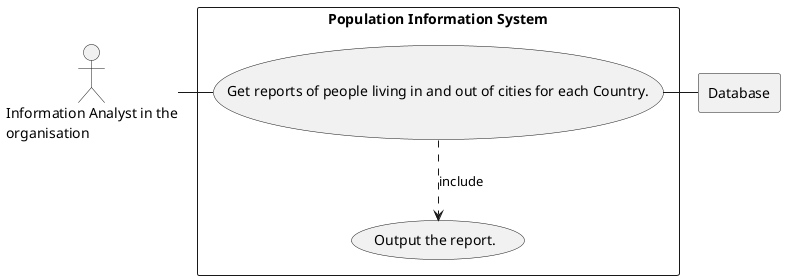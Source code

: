 @startuml

actor Member as "Information Analyst in the
organisation"

rectangle Database

rectangle "Population Information System" {
    usecase UC6 as "Get reports of people living in and out of cities for each Country."

    usecase UCa as "Output the report."

    Member - UC6
    UC6 ..> UCa : include
    UC6 - Database
}

@enduml